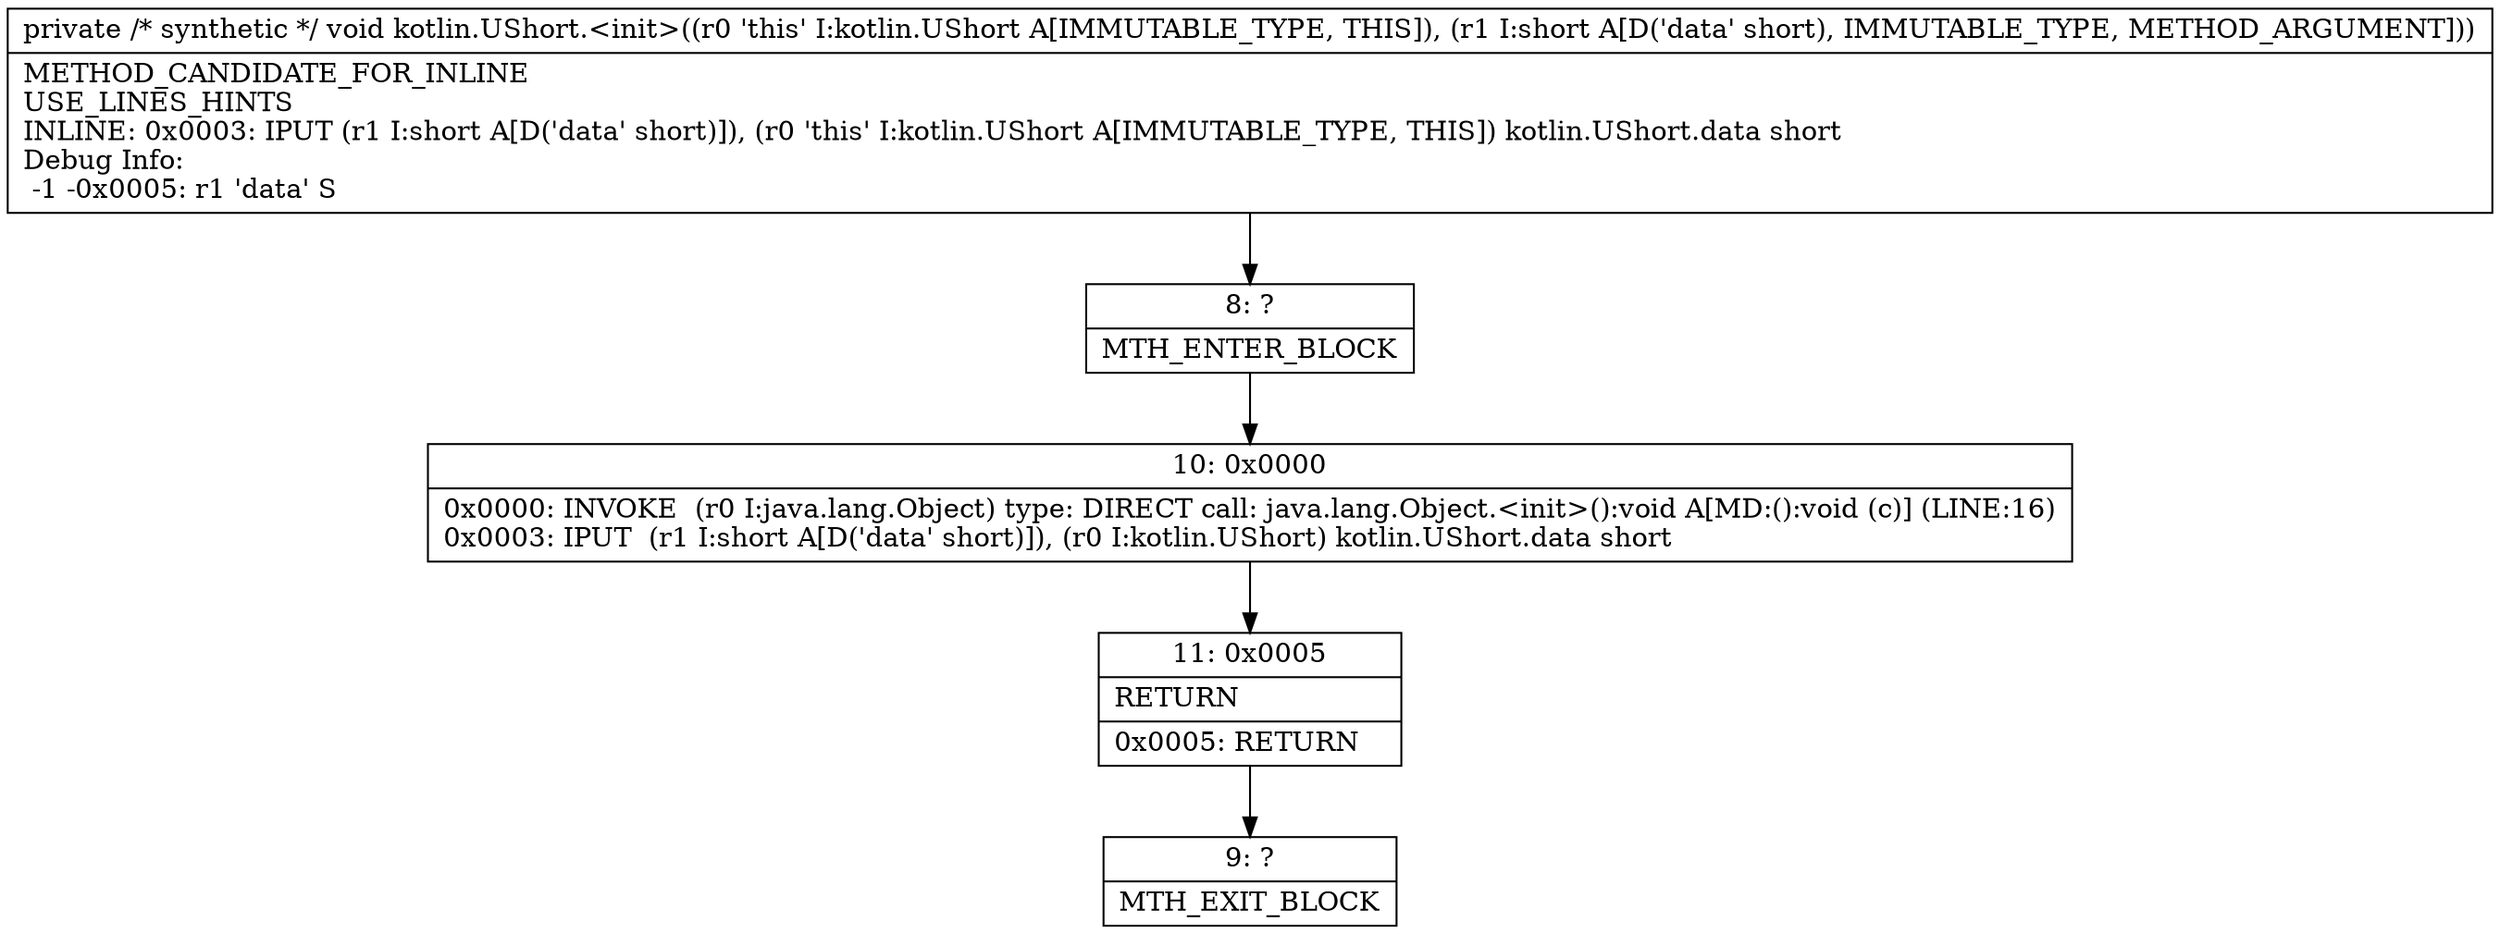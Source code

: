 digraph "CFG forkotlin.UShort.\<init\>(S)V" {
Node_8 [shape=record,label="{8\:\ ?|MTH_ENTER_BLOCK\l}"];
Node_10 [shape=record,label="{10\:\ 0x0000|0x0000: INVOKE  (r0 I:java.lang.Object) type: DIRECT call: java.lang.Object.\<init\>():void A[MD:():void (c)] (LINE:16)\l0x0003: IPUT  (r1 I:short A[D('data' short)]), (r0 I:kotlin.UShort) kotlin.UShort.data short \l}"];
Node_11 [shape=record,label="{11\:\ 0x0005|RETURN\l|0x0005: RETURN   \l}"];
Node_9 [shape=record,label="{9\:\ ?|MTH_EXIT_BLOCK\l}"];
MethodNode[shape=record,label="{private \/* synthetic *\/ void kotlin.UShort.\<init\>((r0 'this' I:kotlin.UShort A[IMMUTABLE_TYPE, THIS]), (r1 I:short A[D('data' short), IMMUTABLE_TYPE, METHOD_ARGUMENT]))  | METHOD_CANDIDATE_FOR_INLINE\lUSE_LINES_HINTS\lINLINE: 0x0003: IPUT  (r1 I:short A[D('data' short)]), (r0 'this' I:kotlin.UShort A[IMMUTABLE_TYPE, THIS]) kotlin.UShort.data short\lDebug Info:\l  \-1 \-0x0005: r1 'data' S\l}"];
MethodNode -> Node_8;Node_8 -> Node_10;
Node_10 -> Node_11;
Node_11 -> Node_9;
}

